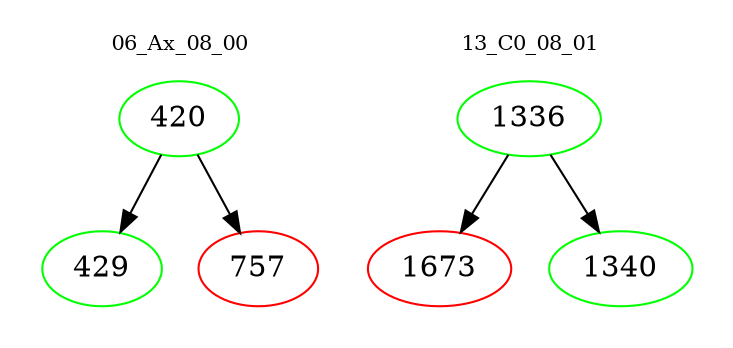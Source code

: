 digraph{
subgraph cluster_0 {
color = white
label = "06_Ax_08_00";
fontsize=10;
T0_420 [label="420", color="green"]
T0_420 -> T0_429 [color="black"]
T0_429 [label="429", color="green"]
T0_420 -> T0_757 [color="black"]
T0_757 [label="757", color="red"]
}
subgraph cluster_1 {
color = white
label = "13_C0_08_01";
fontsize=10;
T1_1336 [label="1336", color="green"]
T1_1336 -> T1_1673 [color="black"]
T1_1673 [label="1673", color="red"]
T1_1336 -> T1_1340 [color="black"]
T1_1340 [label="1340", color="green"]
}
}
